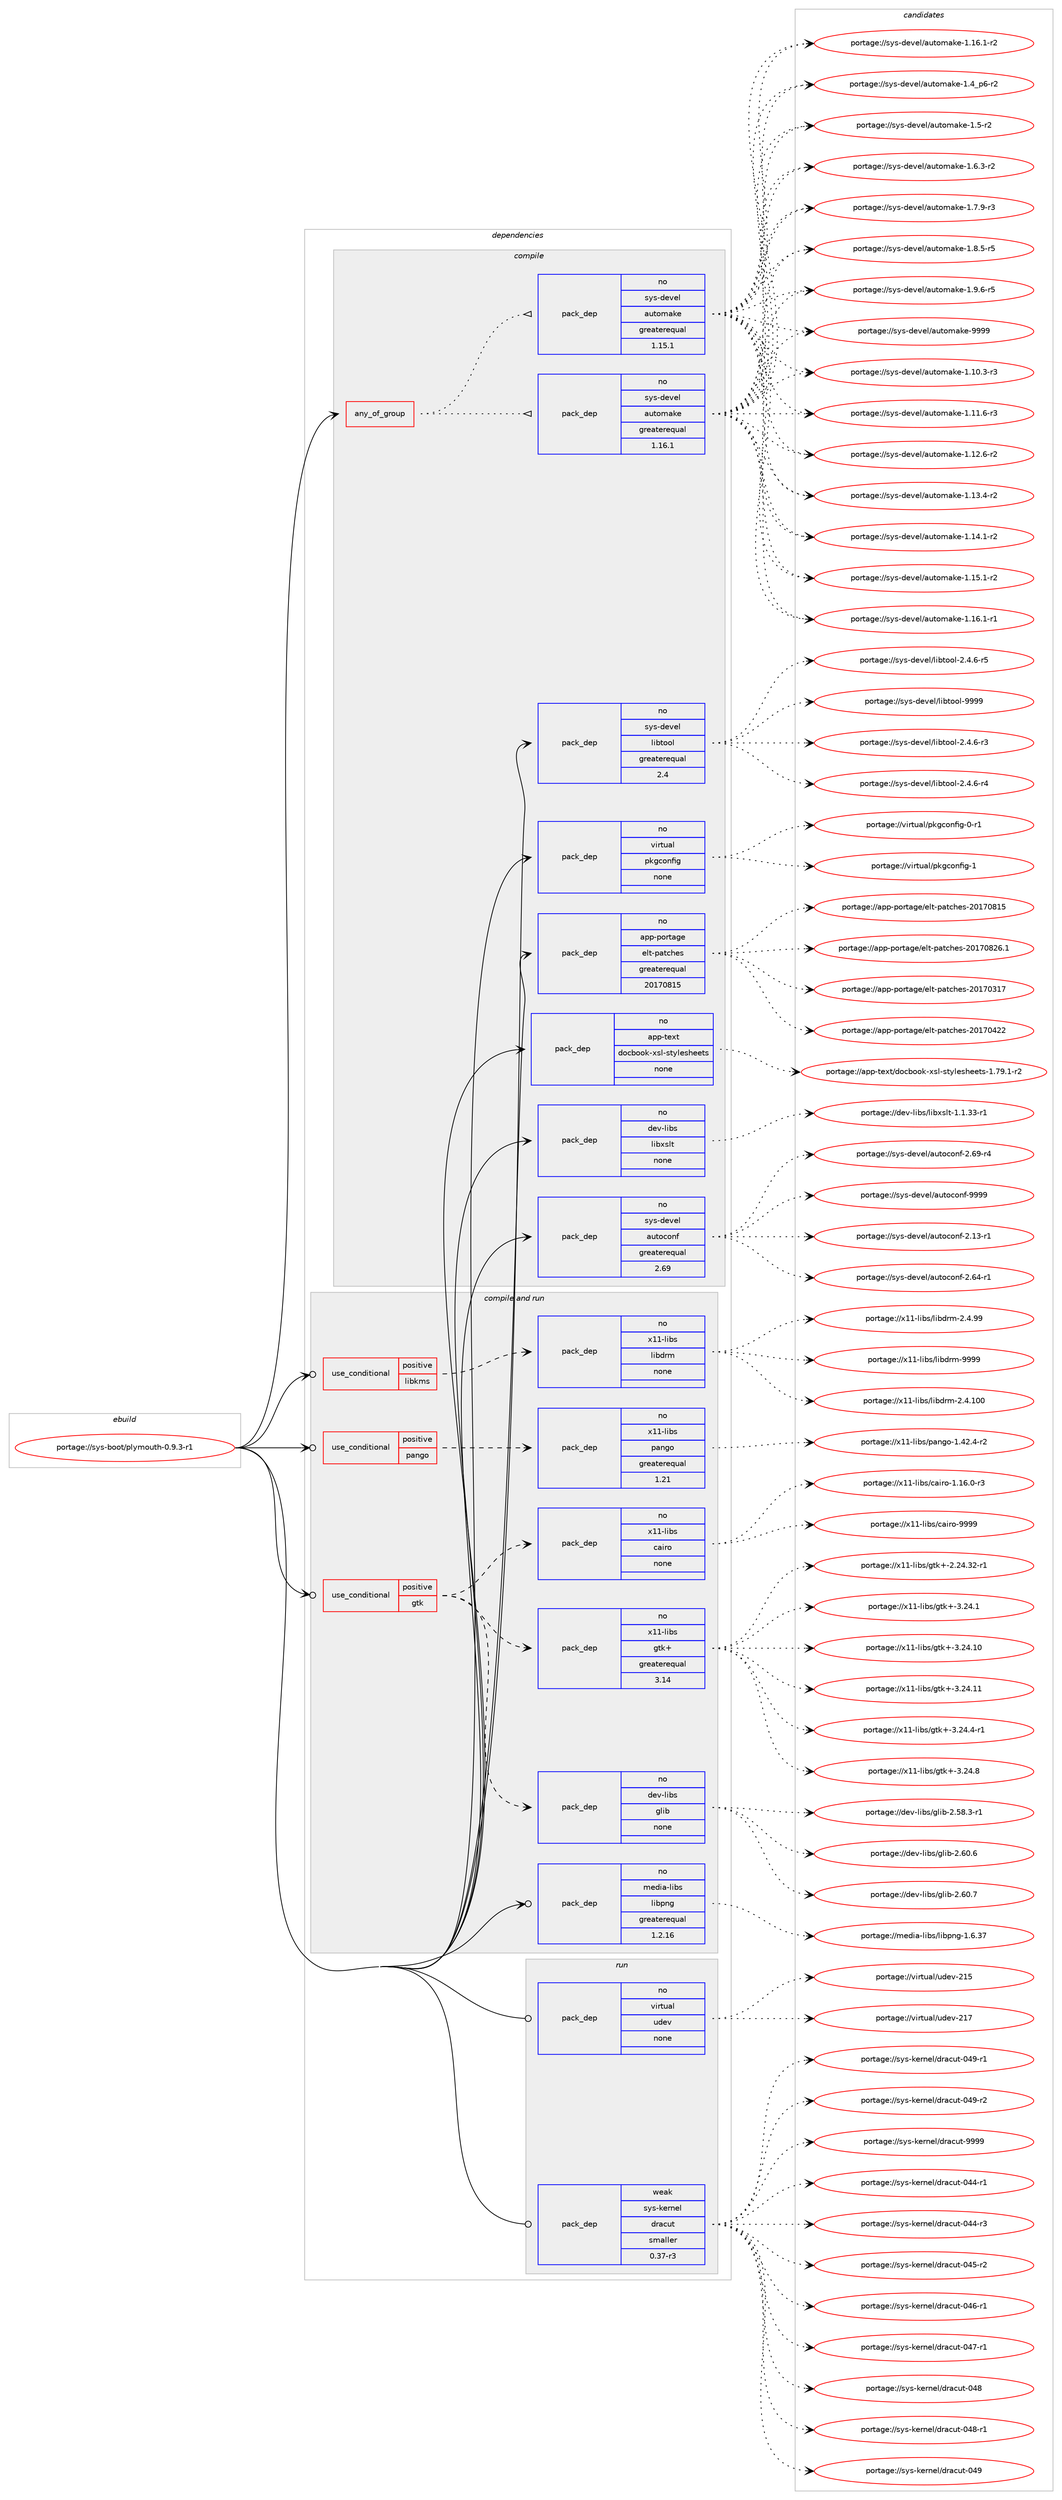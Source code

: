 digraph prolog {

# *************
# Graph options
# *************

newrank=true;
concentrate=true;
compound=true;
graph [rankdir=LR,fontname=Helvetica,fontsize=10,ranksep=1.5];#, ranksep=2.5, nodesep=0.2];
edge  [arrowhead=vee];
node  [fontname=Helvetica,fontsize=10];

# **********
# The ebuild
# **********

subgraph cluster_leftcol {
color=gray;
rank=same;
label=<<i>ebuild</i>>;
id [label="portage://sys-boot/plymouth-0.9.3-r1", color=red, width=4, href="../sys-boot/plymouth-0.9.3-r1.svg"];
}

# ****************
# The dependencies
# ****************

subgraph cluster_midcol {
color=gray;
label=<<i>dependencies</i>>;
subgraph cluster_compile {
fillcolor="#eeeeee";
style=filled;
label=<<i>compile</i>>;
subgraph any6729 {
dependency415050 [label=<<TABLE BORDER="0" CELLBORDER="1" CELLSPACING="0" CELLPADDING="4"><TR><TD CELLPADDING="10">any_of_group</TD></TR></TABLE>>, shape=none, color=red];subgraph pack307120 {
dependency415051 [label=<<TABLE BORDER="0" CELLBORDER="1" CELLSPACING="0" CELLPADDING="4" WIDTH="220"><TR><TD ROWSPAN="6" CELLPADDING="30">pack_dep</TD></TR><TR><TD WIDTH="110">no</TD></TR><TR><TD>sys-devel</TD></TR><TR><TD>automake</TD></TR><TR><TD>greaterequal</TD></TR><TR><TD>1.16.1</TD></TR></TABLE>>, shape=none, color=blue];
}
dependency415050:e -> dependency415051:w [weight=20,style="dotted",arrowhead="oinv"];
subgraph pack307121 {
dependency415052 [label=<<TABLE BORDER="0" CELLBORDER="1" CELLSPACING="0" CELLPADDING="4" WIDTH="220"><TR><TD ROWSPAN="6" CELLPADDING="30">pack_dep</TD></TR><TR><TD WIDTH="110">no</TD></TR><TR><TD>sys-devel</TD></TR><TR><TD>automake</TD></TR><TR><TD>greaterequal</TD></TR><TR><TD>1.15.1</TD></TR></TABLE>>, shape=none, color=blue];
}
dependency415050:e -> dependency415052:w [weight=20,style="dotted",arrowhead="oinv"];
}
id:e -> dependency415050:w [weight=20,style="solid",arrowhead="vee"];
subgraph pack307122 {
dependency415053 [label=<<TABLE BORDER="0" CELLBORDER="1" CELLSPACING="0" CELLPADDING="4" WIDTH="220"><TR><TD ROWSPAN="6" CELLPADDING="30">pack_dep</TD></TR><TR><TD WIDTH="110">no</TD></TR><TR><TD>app-portage</TD></TR><TR><TD>elt-patches</TD></TR><TR><TD>greaterequal</TD></TR><TR><TD>20170815</TD></TR></TABLE>>, shape=none, color=blue];
}
id:e -> dependency415053:w [weight=20,style="solid",arrowhead="vee"];
subgraph pack307123 {
dependency415054 [label=<<TABLE BORDER="0" CELLBORDER="1" CELLSPACING="0" CELLPADDING="4" WIDTH="220"><TR><TD ROWSPAN="6" CELLPADDING="30">pack_dep</TD></TR><TR><TD WIDTH="110">no</TD></TR><TR><TD>app-text</TD></TR><TR><TD>docbook-xsl-stylesheets</TD></TR><TR><TD>none</TD></TR><TR><TD></TD></TR></TABLE>>, shape=none, color=blue];
}
id:e -> dependency415054:w [weight=20,style="solid",arrowhead="vee"];
subgraph pack307124 {
dependency415055 [label=<<TABLE BORDER="0" CELLBORDER="1" CELLSPACING="0" CELLPADDING="4" WIDTH="220"><TR><TD ROWSPAN="6" CELLPADDING="30">pack_dep</TD></TR><TR><TD WIDTH="110">no</TD></TR><TR><TD>dev-libs</TD></TR><TR><TD>libxslt</TD></TR><TR><TD>none</TD></TR><TR><TD></TD></TR></TABLE>>, shape=none, color=blue];
}
id:e -> dependency415055:w [weight=20,style="solid",arrowhead="vee"];
subgraph pack307125 {
dependency415056 [label=<<TABLE BORDER="0" CELLBORDER="1" CELLSPACING="0" CELLPADDING="4" WIDTH="220"><TR><TD ROWSPAN="6" CELLPADDING="30">pack_dep</TD></TR><TR><TD WIDTH="110">no</TD></TR><TR><TD>sys-devel</TD></TR><TR><TD>autoconf</TD></TR><TR><TD>greaterequal</TD></TR><TR><TD>2.69</TD></TR></TABLE>>, shape=none, color=blue];
}
id:e -> dependency415056:w [weight=20,style="solid",arrowhead="vee"];
subgraph pack307126 {
dependency415057 [label=<<TABLE BORDER="0" CELLBORDER="1" CELLSPACING="0" CELLPADDING="4" WIDTH="220"><TR><TD ROWSPAN="6" CELLPADDING="30">pack_dep</TD></TR><TR><TD WIDTH="110">no</TD></TR><TR><TD>sys-devel</TD></TR><TR><TD>libtool</TD></TR><TR><TD>greaterequal</TD></TR><TR><TD>2.4</TD></TR></TABLE>>, shape=none, color=blue];
}
id:e -> dependency415057:w [weight=20,style="solid",arrowhead="vee"];
subgraph pack307127 {
dependency415058 [label=<<TABLE BORDER="0" CELLBORDER="1" CELLSPACING="0" CELLPADDING="4" WIDTH="220"><TR><TD ROWSPAN="6" CELLPADDING="30">pack_dep</TD></TR><TR><TD WIDTH="110">no</TD></TR><TR><TD>virtual</TD></TR><TR><TD>pkgconfig</TD></TR><TR><TD>none</TD></TR><TR><TD></TD></TR></TABLE>>, shape=none, color=blue];
}
id:e -> dependency415058:w [weight=20,style="solid",arrowhead="vee"];
}
subgraph cluster_compileandrun {
fillcolor="#eeeeee";
style=filled;
label=<<i>compile and run</i>>;
subgraph cond100980 {
dependency415059 [label=<<TABLE BORDER="0" CELLBORDER="1" CELLSPACING="0" CELLPADDING="4"><TR><TD ROWSPAN="3" CELLPADDING="10">use_conditional</TD></TR><TR><TD>positive</TD></TR><TR><TD>gtk</TD></TR></TABLE>>, shape=none, color=red];
subgraph pack307128 {
dependency415060 [label=<<TABLE BORDER="0" CELLBORDER="1" CELLSPACING="0" CELLPADDING="4" WIDTH="220"><TR><TD ROWSPAN="6" CELLPADDING="30">pack_dep</TD></TR><TR><TD WIDTH="110">no</TD></TR><TR><TD>dev-libs</TD></TR><TR><TD>glib</TD></TR><TR><TD>none</TD></TR><TR><TD></TD></TR></TABLE>>, shape=none, color=blue];
}
dependency415059:e -> dependency415060:w [weight=20,style="dashed",arrowhead="vee"];
subgraph pack307129 {
dependency415061 [label=<<TABLE BORDER="0" CELLBORDER="1" CELLSPACING="0" CELLPADDING="4" WIDTH="220"><TR><TD ROWSPAN="6" CELLPADDING="30">pack_dep</TD></TR><TR><TD WIDTH="110">no</TD></TR><TR><TD>x11-libs</TD></TR><TR><TD>gtk+</TD></TR><TR><TD>greaterequal</TD></TR><TR><TD>3.14</TD></TR></TABLE>>, shape=none, color=blue];
}
dependency415059:e -> dependency415061:w [weight=20,style="dashed",arrowhead="vee"];
subgraph pack307130 {
dependency415062 [label=<<TABLE BORDER="0" CELLBORDER="1" CELLSPACING="0" CELLPADDING="4" WIDTH="220"><TR><TD ROWSPAN="6" CELLPADDING="30">pack_dep</TD></TR><TR><TD WIDTH="110">no</TD></TR><TR><TD>x11-libs</TD></TR><TR><TD>cairo</TD></TR><TR><TD>none</TD></TR><TR><TD></TD></TR></TABLE>>, shape=none, color=blue];
}
dependency415059:e -> dependency415062:w [weight=20,style="dashed",arrowhead="vee"];
}
id:e -> dependency415059:w [weight=20,style="solid",arrowhead="odotvee"];
subgraph cond100981 {
dependency415063 [label=<<TABLE BORDER="0" CELLBORDER="1" CELLSPACING="0" CELLPADDING="4"><TR><TD ROWSPAN="3" CELLPADDING="10">use_conditional</TD></TR><TR><TD>positive</TD></TR><TR><TD>libkms</TD></TR></TABLE>>, shape=none, color=red];
subgraph pack307131 {
dependency415064 [label=<<TABLE BORDER="0" CELLBORDER="1" CELLSPACING="0" CELLPADDING="4" WIDTH="220"><TR><TD ROWSPAN="6" CELLPADDING="30">pack_dep</TD></TR><TR><TD WIDTH="110">no</TD></TR><TR><TD>x11-libs</TD></TR><TR><TD>libdrm</TD></TR><TR><TD>none</TD></TR><TR><TD></TD></TR></TABLE>>, shape=none, color=blue];
}
dependency415063:e -> dependency415064:w [weight=20,style="dashed",arrowhead="vee"];
}
id:e -> dependency415063:w [weight=20,style="solid",arrowhead="odotvee"];
subgraph cond100982 {
dependency415065 [label=<<TABLE BORDER="0" CELLBORDER="1" CELLSPACING="0" CELLPADDING="4"><TR><TD ROWSPAN="3" CELLPADDING="10">use_conditional</TD></TR><TR><TD>positive</TD></TR><TR><TD>pango</TD></TR></TABLE>>, shape=none, color=red];
subgraph pack307132 {
dependency415066 [label=<<TABLE BORDER="0" CELLBORDER="1" CELLSPACING="0" CELLPADDING="4" WIDTH="220"><TR><TD ROWSPAN="6" CELLPADDING="30">pack_dep</TD></TR><TR><TD WIDTH="110">no</TD></TR><TR><TD>x11-libs</TD></TR><TR><TD>pango</TD></TR><TR><TD>greaterequal</TD></TR><TR><TD>1.21</TD></TR></TABLE>>, shape=none, color=blue];
}
dependency415065:e -> dependency415066:w [weight=20,style="dashed",arrowhead="vee"];
}
id:e -> dependency415065:w [weight=20,style="solid",arrowhead="odotvee"];
subgraph pack307133 {
dependency415067 [label=<<TABLE BORDER="0" CELLBORDER="1" CELLSPACING="0" CELLPADDING="4" WIDTH="220"><TR><TD ROWSPAN="6" CELLPADDING="30">pack_dep</TD></TR><TR><TD WIDTH="110">no</TD></TR><TR><TD>media-libs</TD></TR><TR><TD>libpng</TD></TR><TR><TD>greaterequal</TD></TR><TR><TD>1.2.16</TD></TR></TABLE>>, shape=none, color=blue];
}
id:e -> dependency415067:w [weight=20,style="solid",arrowhead="odotvee"];
}
subgraph cluster_run {
fillcolor="#eeeeee";
style=filled;
label=<<i>run</i>>;
subgraph pack307134 {
dependency415068 [label=<<TABLE BORDER="0" CELLBORDER="1" CELLSPACING="0" CELLPADDING="4" WIDTH="220"><TR><TD ROWSPAN="6" CELLPADDING="30">pack_dep</TD></TR><TR><TD WIDTH="110">no</TD></TR><TR><TD>virtual</TD></TR><TR><TD>udev</TD></TR><TR><TD>none</TD></TR><TR><TD></TD></TR></TABLE>>, shape=none, color=blue];
}
id:e -> dependency415068:w [weight=20,style="solid",arrowhead="odot"];
subgraph pack307135 {
dependency415069 [label=<<TABLE BORDER="0" CELLBORDER="1" CELLSPACING="0" CELLPADDING="4" WIDTH="220"><TR><TD ROWSPAN="6" CELLPADDING="30">pack_dep</TD></TR><TR><TD WIDTH="110">weak</TD></TR><TR><TD>sys-kernel</TD></TR><TR><TD>dracut</TD></TR><TR><TD>smaller</TD></TR><TR><TD>0.37-r3</TD></TR></TABLE>>, shape=none, color=blue];
}
id:e -> dependency415069:w [weight=20,style="solid",arrowhead="odot"];
}
}

# **************
# The candidates
# **************

subgraph cluster_choices {
rank=same;
color=gray;
label=<<i>candidates</i>>;

subgraph choice307120 {
color=black;
nodesep=1;
choiceportage11512111545100101118101108479711711611110997107101454946494846514511451 [label="portage://sys-devel/automake-1.10.3-r3", color=red, width=4,href="../sys-devel/automake-1.10.3-r3.svg"];
choiceportage11512111545100101118101108479711711611110997107101454946494946544511451 [label="portage://sys-devel/automake-1.11.6-r3", color=red, width=4,href="../sys-devel/automake-1.11.6-r3.svg"];
choiceportage11512111545100101118101108479711711611110997107101454946495046544511450 [label="portage://sys-devel/automake-1.12.6-r2", color=red, width=4,href="../sys-devel/automake-1.12.6-r2.svg"];
choiceportage11512111545100101118101108479711711611110997107101454946495146524511450 [label="portage://sys-devel/automake-1.13.4-r2", color=red, width=4,href="../sys-devel/automake-1.13.4-r2.svg"];
choiceportage11512111545100101118101108479711711611110997107101454946495246494511450 [label="portage://sys-devel/automake-1.14.1-r2", color=red, width=4,href="../sys-devel/automake-1.14.1-r2.svg"];
choiceportage11512111545100101118101108479711711611110997107101454946495346494511450 [label="portage://sys-devel/automake-1.15.1-r2", color=red, width=4,href="../sys-devel/automake-1.15.1-r2.svg"];
choiceportage11512111545100101118101108479711711611110997107101454946495446494511449 [label="portage://sys-devel/automake-1.16.1-r1", color=red, width=4,href="../sys-devel/automake-1.16.1-r1.svg"];
choiceportage11512111545100101118101108479711711611110997107101454946495446494511450 [label="portage://sys-devel/automake-1.16.1-r2", color=red, width=4,href="../sys-devel/automake-1.16.1-r2.svg"];
choiceportage115121115451001011181011084797117116111109971071014549465295112544511450 [label="portage://sys-devel/automake-1.4_p6-r2", color=red, width=4,href="../sys-devel/automake-1.4_p6-r2.svg"];
choiceportage11512111545100101118101108479711711611110997107101454946534511450 [label="portage://sys-devel/automake-1.5-r2", color=red, width=4,href="../sys-devel/automake-1.5-r2.svg"];
choiceportage115121115451001011181011084797117116111109971071014549465446514511450 [label="portage://sys-devel/automake-1.6.3-r2", color=red, width=4,href="../sys-devel/automake-1.6.3-r2.svg"];
choiceportage115121115451001011181011084797117116111109971071014549465546574511451 [label="portage://sys-devel/automake-1.7.9-r3", color=red, width=4,href="../sys-devel/automake-1.7.9-r3.svg"];
choiceportage115121115451001011181011084797117116111109971071014549465646534511453 [label="portage://sys-devel/automake-1.8.5-r5", color=red, width=4,href="../sys-devel/automake-1.8.5-r5.svg"];
choiceportage115121115451001011181011084797117116111109971071014549465746544511453 [label="portage://sys-devel/automake-1.9.6-r5", color=red, width=4,href="../sys-devel/automake-1.9.6-r5.svg"];
choiceportage115121115451001011181011084797117116111109971071014557575757 [label="portage://sys-devel/automake-9999", color=red, width=4,href="../sys-devel/automake-9999.svg"];
dependency415051:e -> choiceportage11512111545100101118101108479711711611110997107101454946494846514511451:w [style=dotted,weight="100"];
dependency415051:e -> choiceportage11512111545100101118101108479711711611110997107101454946494946544511451:w [style=dotted,weight="100"];
dependency415051:e -> choiceportage11512111545100101118101108479711711611110997107101454946495046544511450:w [style=dotted,weight="100"];
dependency415051:e -> choiceportage11512111545100101118101108479711711611110997107101454946495146524511450:w [style=dotted,weight="100"];
dependency415051:e -> choiceportage11512111545100101118101108479711711611110997107101454946495246494511450:w [style=dotted,weight="100"];
dependency415051:e -> choiceportage11512111545100101118101108479711711611110997107101454946495346494511450:w [style=dotted,weight="100"];
dependency415051:e -> choiceportage11512111545100101118101108479711711611110997107101454946495446494511449:w [style=dotted,weight="100"];
dependency415051:e -> choiceportage11512111545100101118101108479711711611110997107101454946495446494511450:w [style=dotted,weight="100"];
dependency415051:e -> choiceportage115121115451001011181011084797117116111109971071014549465295112544511450:w [style=dotted,weight="100"];
dependency415051:e -> choiceportage11512111545100101118101108479711711611110997107101454946534511450:w [style=dotted,weight="100"];
dependency415051:e -> choiceportage115121115451001011181011084797117116111109971071014549465446514511450:w [style=dotted,weight="100"];
dependency415051:e -> choiceportage115121115451001011181011084797117116111109971071014549465546574511451:w [style=dotted,weight="100"];
dependency415051:e -> choiceportage115121115451001011181011084797117116111109971071014549465646534511453:w [style=dotted,weight="100"];
dependency415051:e -> choiceportage115121115451001011181011084797117116111109971071014549465746544511453:w [style=dotted,weight="100"];
dependency415051:e -> choiceportage115121115451001011181011084797117116111109971071014557575757:w [style=dotted,weight="100"];
}
subgraph choice307121 {
color=black;
nodesep=1;
choiceportage11512111545100101118101108479711711611110997107101454946494846514511451 [label="portage://sys-devel/automake-1.10.3-r3", color=red, width=4,href="../sys-devel/automake-1.10.3-r3.svg"];
choiceportage11512111545100101118101108479711711611110997107101454946494946544511451 [label="portage://sys-devel/automake-1.11.6-r3", color=red, width=4,href="../sys-devel/automake-1.11.6-r3.svg"];
choiceportage11512111545100101118101108479711711611110997107101454946495046544511450 [label="portage://sys-devel/automake-1.12.6-r2", color=red, width=4,href="../sys-devel/automake-1.12.6-r2.svg"];
choiceportage11512111545100101118101108479711711611110997107101454946495146524511450 [label="portage://sys-devel/automake-1.13.4-r2", color=red, width=4,href="../sys-devel/automake-1.13.4-r2.svg"];
choiceportage11512111545100101118101108479711711611110997107101454946495246494511450 [label="portage://sys-devel/automake-1.14.1-r2", color=red, width=4,href="../sys-devel/automake-1.14.1-r2.svg"];
choiceportage11512111545100101118101108479711711611110997107101454946495346494511450 [label="portage://sys-devel/automake-1.15.1-r2", color=red, width=4,href="../sys-devel/automake-1.15.1-r2.svg"];
choiceportage11512111545100101118101108479711711611110997107101454946495446494511449 [label="portage://sys-devel/automake-1.16.1-r1", color=red, width=4,href="../sys-devel/automake-1.16.1-r1.svg"];
choiceportage11512111545100101118101108479711711611110997107101454946495446494511450 [label="portage://sys-devel/automake-1.16.1-r2", color=red, width=4,href="../sys-devel/automake-1.16.1-r2.svg"];
choiceportage115121115451001011181011084797117116111109971071014549465295112544511450 [label="portage://sys-devel/automake-1.4_p6-r2", color=red, width=4,href="../sys-devel/automake-1.4_p6-r2.svg"];
choiceportage11512111545100101118101108479711711611110997107101454946534511450 [label="portage://sys-devel/automake-1.5-r2", color=red, width=4,href="../sys-devel/automake-1.5-r2.svg"];
choiceportage115121115451001011181011084797117116111109971071014549465446514511450 [label="portage://sys-devel/automake-1.6.3-r2", color=red, width=4,href="../sys-devel/automake-1.6.3-r2.svg"];
choiceportage115121115451001011181011084797117116111109971071014549465546574511451 [label="portage://sys-devel/automake-1.7.9-r3", color=red, width=4,href="../sys-devel/automake-1.7.9-r3.svg"];
choiceportage115121115451001011181011084797117116111109971071014549465646534511453 [label="portage://sys-devel/automake-1.8.5-r5", color=red, width=4,href="../sys-devel/automake-1.8.5-r5.svg"];
choiceportage115121115451001011181011084797117116111109971071014549465746544511453 [label="portage://sys-devel/automake-1.9.6-r5", color=red, width=4,href="../sys-devel/automake-1.9.6-r5.svg"];
choiceportage115121115451001011181011084797117116111109971071014557575757 [label="portage://sys-devel/automake-9999", color=red, width=4,href="../sys-devel/automake-9999.svg"];
dependency415052:e -> choiceportage11512111545100101118101108479711711611110997107101454946494846514511451:w [style=dotted,weight="100"];
dependency415052:e -> choiceportage11512111545100101118101108479711711611110997107101454946494946544511451:w [style=dotted,weight="100"];
dependency415052:e -> choiceportage11512111545100101118101108479711711611110997107101454946495046544511450:w [style=dotted,weight="100"];
dependency415052:e -> choiceportage11512111545100101118101108479711711611110997107101454946495146524511450:w [style=dotted,weight="100"];
dependency415052:e -> choiceportage11512111545100101118101108479711711611110997107101454946495246494511450:w [style=dotted,weight="100"];
dependency415052:e -> choiceportage11512111545100101118101108479711711611110997107101454946495346494511450:w [style=dotted,weight="100"];
dependency415052:e -> choiceportage11512111545100101118101108479711711611110997107101454946495446494511449:w [style=dotted,weight="100"];
dependency415052:e -> choiceportage11512111545100101118101108479711711611110997107101454946495446494511450:w [style=dotted,weight="100"];
dependency415052:e -> choiceportage115121115451001011181011084797117116111109971071014549465295112544511450:w [style=dotted,weight="100"];
dependency415052:e -> choiceportage11512111545100101118101108479711711611110997107101454946534511450:w [style=dotted,weight="100"];
dependency415052:e -> choiceportage115121115451001011181011084797117116111109971071014549465446514511450:w [style=dotted,weight="100"];
dependency415052:e -> choiceportage115121115451001011181011084797117116111109971071014549465546574511451:w [style=dotted,weight="100"];
dependency415052:e -> choiceportage115121115451001011181011084797117116111109971071014549465646534511453:w [style=dotted,weight="100"];
dependency415052:e -> choiceportage115121115451001011181011084797117116111109971071014549465746544511453:w [style=dotted,weight="100"];
dependency415052:e -> choiceportage115121115451001011181011084797117116111109971071014557575757:w [style=dotted,weight="100"];
}
subgraph choice307122 {
color=black;
nodesep=1;
choiceportage97112112451121111141169710310147101108116451129711699104101115455048495548514955 [label="portage://app-portage/elt-patches-20170317", color=red, width=4,href="../app-portage/elt-patches-20170317.svg"];
choiceportage97112112451121111141169710310147101108116451129711699104101115455048495548525050 [label="portage://app-portage/elt-patches-20170422", color=red, width=4,href="../app-portage/elt-patches-20170422.svg"];
choiceportage97112112451121111141169710310147101108116451129711699104101115455048495548564953 [label="portage://app-portage/elt-patches-20170815", color=red, width=4,href="../app-portage/elt-patches-20170815.svg"];
choiceportage971121124511211111411697103101471011081164511297116991041011154550484955485650544649 [label="portage://app-portage/elt-patches-20170826.1", color=red, width=4,href="../app-portage/elt-patches-20170826.1.svg"];
dependency415053:e -> choiceportage97112112451121111141169710310147101108116451129711699104101115455048495548514955:w [style=dotted,weight="100"];
dependency415053:e -> choiceportage97112112451121111141169710310147101108116451129711699104101115455048495548525050:w [style=dotted,weight="100"];
dependency415053:e -> choiceportage97112112451121111141169710310147101108116451129711699104101115455048495548564953:w [style=dotted,weight="100"];
dependency415053:e -> choiceportage971121124511211111411697103101471011081164511297116991041011154550484955485650544649:w [style=dotted,weight="100"];
}
subgraph choice307123 {
color=black;
nodesep=1;
choiceportage97112112451161011201164710011199981111111074512011510845115116121108101115104101101116115454946555746494511450 [label="portage://app-text/docbook-xsl-stylesheets-1.79.1-r2", color=red, width=4,href="../app-text/docbook-xsl-stylesheets-1.79.1-r2.svg"];
dependency415054:e -> choiceportage97112112451161011201164710011199981111111074512011510845115116121108101115104101101116115454946555746494511450:w [style=dotted,weight="100"];
}
subgraph choice307124 {
color=black;
nodesep=1;
choiceportage10010111845108105981154710810598120115108116454946494651514511449 [label="portage://dev-libs/libxslt-1.1.33-r1", color=red, width=4,href="../dev-libs/libxslt-1.1.33-r1.svg"];
dependency415055:e -> choiceportage10010111845108105981154710810598120115108116454946494651514511449:w [style=dotted,weight="100"];
}
subgraph choice307125 {
color=black;
nodesep=1;
choiceportage1151211154510010111810110847971171161119911111010245504649514511449 [label="portage://sys-devel/autoconf-2.13-r1", color=red, width=4,href="../sys-devel/autoconf-2.13-r1.svg"];
choiceportage1151211154510010111810110847971171161119911111010245504654524511449 [label="portage://sys-devel/autoconf-2.64-r1", color=red, width=4,href="../sys-devel/autoconf-2.64-r1.svg"];
choiceportage1151211154510010111810110847971171161119911111010245504654574511452 [label="portage://sys-devel/autoconf-2.69-r4", color=red, width=4,href="../sys-devel/autoconf-2.69-r4.svg"];
choiceportage115121115451001011181011084797117116111991111101024557575757 [label="portage://sys-devel/autoconf-9999", color=red, width=4,href="../sys-devel/autoconf-9999.svg"];
dependency415056:e -> choiceportage1151211154510010111810110847971171161119911111010245504649514511449:w [style=dotted,weight="100"];
dependency415056:e -> choiceportage1151211154510010111810110847971171161119911111010245504654524511449:w [style=dotted,weight="100"];
dependency415056:e -> choiceportage1151211154510010111810110847971171161119911111010245504654574511452:w [style=dotted,weight="100"];
dependency415056:e -> choiceportage115121115451001011181011084797117116111991111101024557575757:w [style=dotted,weight="100"];
}
subgraph choice307126 {
color=black;
nodesep=1;
choiceportage1151211154510010111810110847108105981161111111084550465246544511451 [label="portage://sys-devel/libtool-2.4.6-r3", color=red, width=4,href="../sys-devel/libtool-2.4.6-r3.svg"];
choiceportage1151211154510010111810110847108105981161111111084550465246544511452 [label="portage://sys-devel/libtool-2.4.6-r4", color=red, width=4,href="../sys-devel/libtool-2.4.6-r4.svg"];
choiceportage1151211154510010111810110847108105981161111111084550465246544511453 [label="portage://sys-devel/libtool-2.4.6-r5", color=red, width=4,href="../sys-devel/libtool-2.4.6-r5.svg"];
choiceportage1151211154510010111810110847108105981161111111084557575757 [label="portage://sys-devel/libtool-9999", color=red, width=4,href="../sys-devel/libtool-9999.svg"];
dependency415057:e -> choiceportage1151211154510010111810110847108105981161111111084550465246544511451:w [style=dotted,weight="100"];
dependency415057:e -> choiceportage1151211154510010111810110847108105981161111111084550465246544511452:w [style=dotted,weight="100"];
dependency415057:e -> choiceportage1151211154510010111810110847108105981161111111084550465246544511453:w [style=dotted,weight="100"];
dependency415057:e -> choiceportage1151211154510010111810110847108105981161111111084557575757:w [style=dotted,weight="100"];
}
subgraph choice307127 {
color=black;
nodesep=1;
choiceportage11810511411611797108471121071039911111010210510345484511449 [label="portage://virtual/pkgconfig-0-r1", color=red, width=4,href="../virtual/pkgconfig-0-r1.svg"];
choiceportage1181051141161179710847112107103991111101021051034549 [label="portage://virtual/pkgconfig-1", color=red, width=4,href="../virtual/pkgconfig-1.svg"];
dependency415058:e -> choiceportage11810511411611797108471121071039911111010210510345484511449:w [style=dotted,weight="100"];
dependency415058:e -> choiceportage1181051141161179710847112107103991111101021051034549:w [style=dotted,weight="100"];
}
subgraph choice307128 {
color=black;
nodesep=1;
choiceportage10010111845108105981154710310810598455046535646514511449 [label="portage://dev-libs/glib-2.58.3-r1", color=red, width=4,href="../dev-libs/glib-2.58.3-r1.svg"];
choiceportage1001011184510810598115471031081059845504654484654 [label="portage://dev-libs/glib-2.60.6", color=red, width=4,href="../dev-libs/glib-2.60.6.svg"];
choiceportage1001011184510810598115471031081059845504654484655 [label="portage://dev-libs/glib-2.60.7", color=red, width=4,href="../dev-libs/glib-2.60.7.svg"];
dependency415060:e -> choiceportage10010111845108105981154710310810598455046535646514511449:w [style=dotted,weight="100"];
dependency415060:e -> choiceportage1001011184510810598115471031081059845504654484654:w [style=dotted,weight="100"];
dependency415060:e -> choiceportage1001011184510810598115471031081059845504654484655:w [style=dotted,weight="100"];
}
subgraph choice307129 {
color=black;
nodesep=1;
choiceportage12049494510810598115471031161074345504650524651504511449 [label="portage://x11-libs/gtk+-2.24.32-r1", color=red, width=4,href="../x11-libs/gtk+-2.24.32-r1.svg"];
choiceportage12049494510810598115471031161074345514650524649 [label="portage://x11-libs/gtk+-3.24.1", color=red, width=4,href="../x11-libs/gtk+-3.24.1.svg"];
choiceportage1204949451081059811547103116107434551465052464948 [label="portage://x11-libs/gtk+-3.24.10", color=red, width=4,href="../x11-libs/gtk+-3.24.10.svg"];
choiceportage1204949451081059811547103116107434551465052464949 [label="portage://x11-libs/gtk+-3.24.11", color=red, width=4,href="../x11-libs/gtk+-3.24.11.svg"];
choiceportage120494945108105981154710311610743455146505246524511449 [label="portage://x11-libs/gtk+-3.24.4-r1", color=red, width=4,href="../x11-libs/gtk+-3.24.4-r1.svg"];
choiceportage12049494510810598115471031161074345514650524656 [label="portage://x11-libs/gtk+-3.24.8", color=red, width=4,href="../x11-libs/gtk+-3.24.8.svg"];
dependency415061:e -> choiceportage12049494510810598115471031161074345504650524651504511449:w [style=dotted,weight="100"];
dependency415061:e -> choiceportage12049494510810598115471031161074345514650524649:w [style=dotted,weight="100"];
dependency415061:e -> choiceportage1204949451081059811547103116107434551465052464948:w [style=dotted,weight="100"];
dependency415061:e -> choiceportage1204949451081059811547103116107434551465052464949:w [style=dotted,weight="100"];
dependency415061:e -> choiceportage120494945108105981154710311610743455146505246524511449:w [style=dotted,weight="100"];
dependency415061:e -> choiceportage12049494510810598115471031161074345514650524656:w [style=dotted,weight="100"];
}
subgraph choice307130 {
color=black;
nodesep=1;
choiceportage12049494510810598115479997105114111454946495446484511451 [label="portage://x11-libs/cairo-1.16.0-r3", color=red, width=4,href="../x11-libs/cairo-1.16.0-r3.svg"];
choiceportage120494945108105981154799971051141114557575757 [label="portage://x11-libs/cairo-9999", color=red, width=4,href="../x11-libs/cairo-9999.svg"];
dependency415062:e -> choiceportage12049494510810598115479997105114111454946495446484511451:w [style=dotted,weight="100"];
dependency415062:e -> choiceportage120494945108105981154799971051141114557575757:w [style=dotted,weight="100"];
}
subgraph choice307131 {
color=black;
nodesep=1;
choiceportage1204949451081059811547108105981001141094550465246494848 [label="portage://x11-libs/libdrm-2.4.100", color=red, width=4,href="../x11-libs/libdrm-2.4.100.svg"];
choiceportage12049494510810598115471081059810011410945504652465757 [label="portage://x11-libs/libdrm-2.4.99", color=red, width=4,href="../x11-libs/libdrm-2.4.99.svg"];
choiceportage1204949451081059811547108105981001141094557575757 [label="portage://x11-libs/libdrm-9999", color=red, width=4,href="../x11-libs/libdrm-9999.svg"];
dependency415064:e -> choiceportage1204949451081059811547108105981001141094550465246494848:w [style=dotted,weight="100"];
dependency415064:e -> choiceportage12049494510810598115471081059810011410945504652465757:w [style=dotted,weight="100"];
dependency415064:e -> choiceportage1204949451081059811547108105981001141094557575757:w [style=dotted,weight="100"];
}
subgraph choice307132 {
color=black;
nodesep=1;
choiceportage120494945108105981154711297110103111454946525046524511450 [label="portage://x11-libs/pango-1.42.4-r2", color=red, width=4,href="../x11-libs/pango-1.42.4-r2.svg"];
dependency415066:e -> choiceportage120494945108105981154711297110103111454946525046524511450:w [style=dotted,weight="100"];
}
subgraph choice307133 {
color=black;
nodesep=1;
choiceportage109101100105974510810598115471081059811211010345494654465155 [label="portage://media-libs/libpng-1.6.37", color=red, width=4,href="../media-libs/libpng-1.6.37.svg"];
dependency415067:e -> choiceportage109101100105974510810598115471081059811211010345494654465155:w [style=dotted,weight="100"];
}
subgraph choice307134 {
color=black;
nodesep=1;
choiceportage118105114116117971084711710010111845504953 [label="portage://virtual/udev-215", color=red, width=4,href="../virtual/udev-215.svg"];
choiceportage118105114116117971084711710010111845504955 [label="portage://virtual/udev-217", color=red, width=4,href="../virtual/udev-217.svg"];
dependency415068:e -> choiceportage118105114116117971084711710010111845504953:w [style=dotted,weight="100"];
dependency415068:e -> choiceportage118105114116117971084711710010111845504955:w [style=dotted,weight="100"];
}
subgraph choice307135 {
color=black;
nodesep=1;
choiceportage11512111545107101114110101108471001149799117116454852524511449 [label="portage://sys-kernel/dracut-044-r1", color=red, width=4,href="../sys-kernel/dracut-044-r1.svg"];
choiceportage11512111545107101114110101108471001149799117116454852524511451 [label="portage://sys-kernel/dracut-044-r3", color=red, width=4,href="../sys-kernel/dracut-044-r3.svg"];
choiceportage11512111545107101114110101108471001149799117116454852534511450 [label="portage://sys-kernel/dracut-045-r2", color=red, width=4,href="../sys-kernel/dracut-045-r2.svg"];
choiceportage11512111545107101114110101108471001149799117116454852544511449 [label="portage://sys-kernel/dracut-046-r1", color=red, width=4,href="../sys-kernel/dracut-046-r1.svg"];
choiceportage11512111545107101114110101108471001149799117116454852554511449 [label="portage://sys-kernel/dracut-047-r1", color=red, width=4,href="../sys-kernel/dracut-047-r1.svg"];
choiceportage1151211154510710111411010110847100114979911711645485256 [label="portage://sys-kernel/dracut-048", color=red, width=4,href="../sys-kernel/dracut-048.svg"];
choiceportage11512111545107101114110101108471001149799117116454852564511449 [label="portage://sys-kernel/dracut-048-r1", color=red, width=4,href="../sys-kernel/dracut-048-r1.svg"];
choiceportage1151211154510710111411010110847100114979911711645485257 [label="portage://sys-kernel/dracut-049", color=red, width=4,href="../sys-kernel/dracut-049.svg"];
choiceportage11512111545107101114110101108471001149799117116454852574511449 [label="portage://sys-kernel/dracut-049-r1", color=red, width=4,href="../sys-kernel/dracut-049-r1.svg"];
choiceportage11512111545107101114110101108471001149799117116454852574511450 [label="portage://sys-kernel/dracut-049-r2", color=red, width=4,href="../sys-kernel/dracut-049-r2.svg"];
choiceportage115121115451071011141101011084710011497991171164557575757 [label="portage://sys-kernel/dracut-9999", color=red, width=4,href="../sys-kernel/dracut-9999.svg"];
dependency415069:e -> choiceportage11512111545107101114110101108471001149799117116454852524511449:w [style=dotted,weight="100"];
dependency415069:e -> choiceportage11512111545107101114110101108471001149799117116454852524511451:w [style=dotted,weight="100"];
dependency415069:e -> choiceportage11512111545107101114110101108471001149799117116454852534511450:w [style=dotted,weight="100"];
dependency415069:e -> choiceportage11512111545107101114110101108471001149799117116454852544511449:w [style=dotted,weight="100"];
dependency415069:e -> choiceportage11512111545107101114110101108471001149799117116454852554511449:w [style=dotted,weight="100"];
dependency415069:e -> choiceportage1151211154510710111411010110847100114979911711645485256:w [style=dotted,weight="100"];
dependency415069:e -> choiceportage11512111545107101114110101108471001149799117116454852564511449:w [style=dotted,weight="100"];
dependency415069:e -> choiceportage1151211154510710111411010110847100114979911711645485257:w [style=dotted,weight="100"];
dependency415069:e -> choiceportage11512111545107101114110101108471001149799117116454852574511449:w [style=dotted,weight="100"];
dependency415069:e -> choiceportage11512111545107101114110101108471001149799117116454852574511450:w [style=dotted,weight="100"];
dependency415069:e -> choiceportage115121115451071011141101011084710011497991171164557575757:w [style=dotted,weight="100"];
}
}

}
